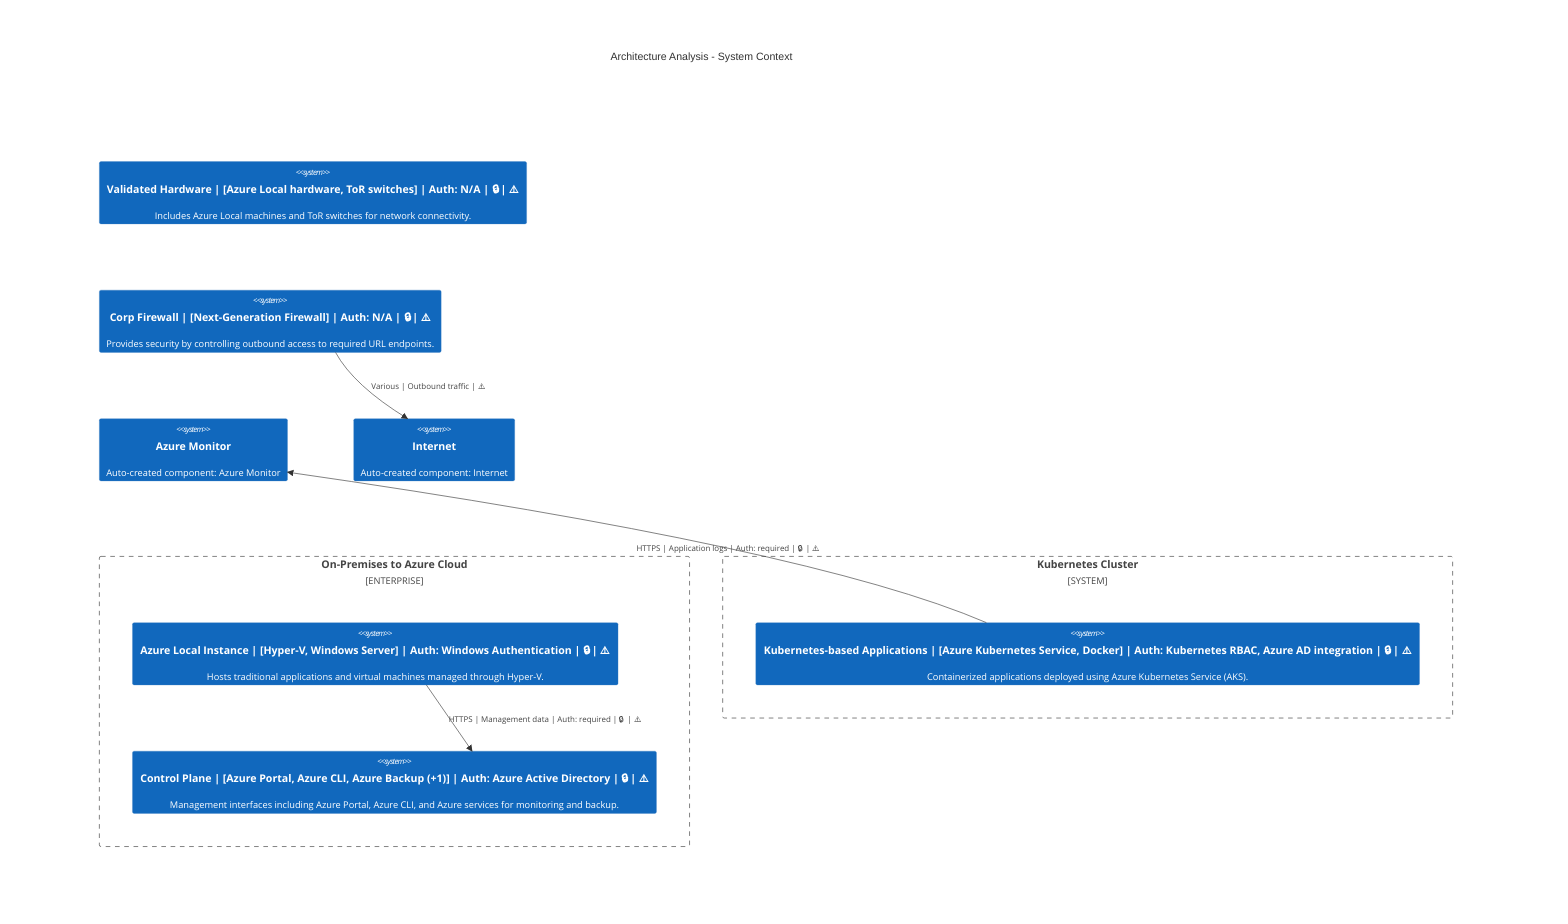 C4Context
    title Architecture Analysis - System Context
    Enterprise_Boundary(tb_On_Premises_to_Azure_Cloud, "On-Premises to Azure Cloud") {
        System(Azure_Local_Instance, "Azure Local Instance | [Hyper-V, Windows Server] | Auth: Windows Authentication | 🔒 | ⚠️", "Hosts traditional applications and virtual machines managed through Hyper-V.")
        System(Control_Plane, "Control Plane | [Azure Portal, Azure CLI, Azure Backup (+1)] | Auth: Azure Active Directory | 🔒 | ⚠️", "Management interfaces including Azure Portal, Azure CLI, and Azure services for monitoring and backup.")
    }
    System_Boundary(tb_Kubernetes_Cluster, "Kubernetes Cluster") {
        System(Kubernetes_based_Applications, "Kubernetes-based Applications | [Azure Kubernetes Service, Docker] | Auth: Kubernetes RBAC, Azure AD integration | 🔒 | ⚠️", "Containerized applications deployed using Azure Kubernetes Service (AKS).")
    }
    System(Validated_Hardware, "Validated Hardware | [Azure Local hardware, ToR switches] | Auth: N/A | 🔒 | ⚠️", "Includes Azure Local machines and ToR switches for network connectivity.")
    System(Corp_Firewall, "Corp Firewall | [Next-Generation Firewall] | Auth: N/A | 🔒 | ⚠️", "Provides security by controlling outbound access to required URL endpoints.")
    System(Azure_Monitor, "Azure Monitor", "Auto-created component: Azure Monitor")
    System(Internet, "Internet", "Auto-created component: Internet")

    Rel(Azure_Local_Instance, Control_Plane, "HTTPS | Management data | Auth: required | 🔒 | ⚠️")
    Rel(Kubernetes_based_Applications, Azure_Monitor, "HTTPS | Application logs | Auth: required | 🔒 | ⚠️")
    Rel(Corp_Firewall, Internet, "Various | Outbound traffic | ⚠️")